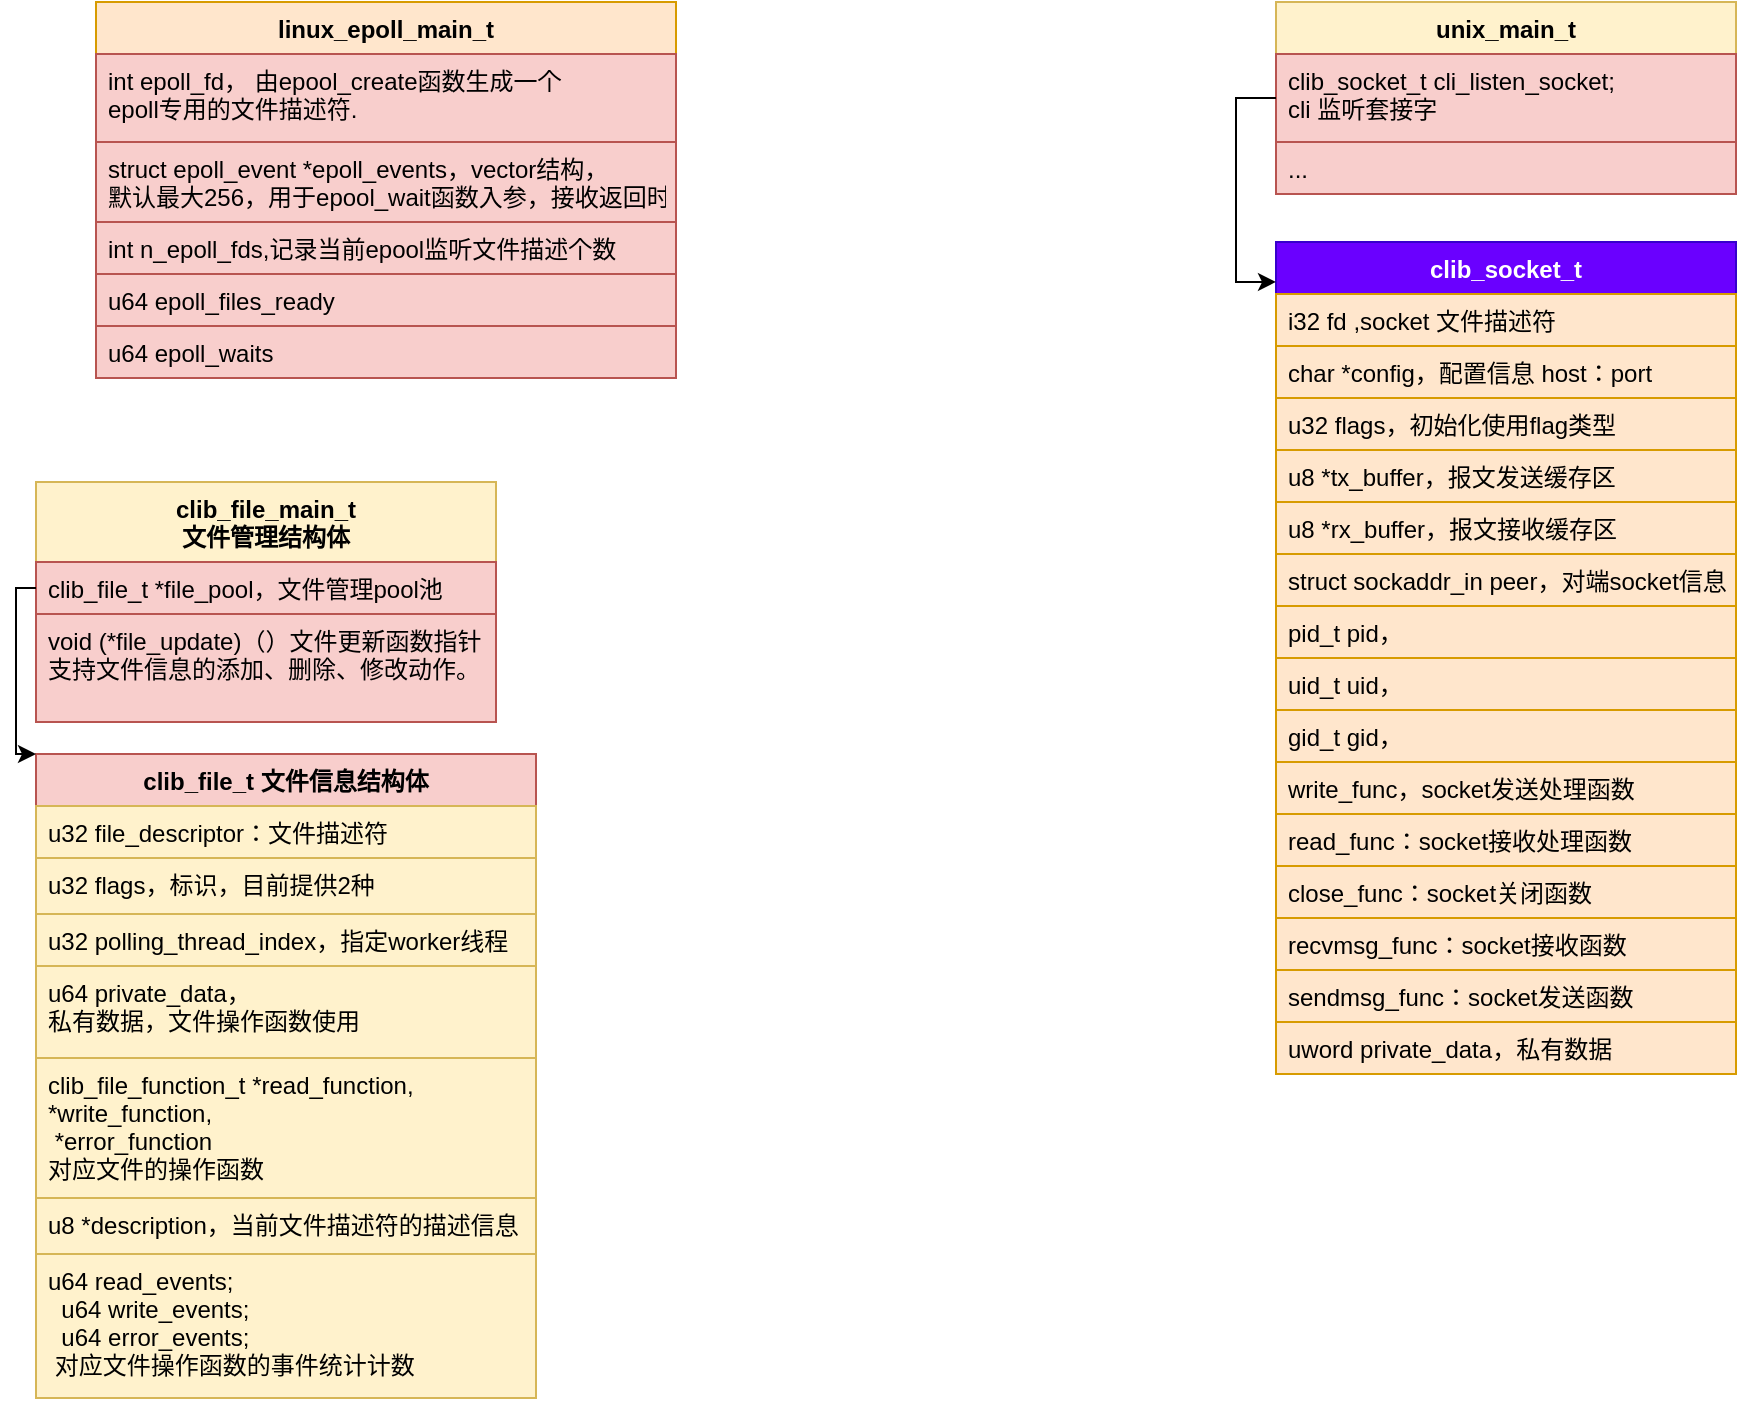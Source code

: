 <mxfile version="14.6.12" type="github">
  <diagram name="Page-1" id="e7e014a7-5840-1c2e-5031-d8a46d1fe8dd">
    <mxGraphModel dx="782" dy="381" grid="1" gridSize="10" guides="1" tooltips="1" connect="1" arrows="1" fold="1" page="1" pageScale="1" pageWidth="1169" pageHeight="826" background="#ffffff" math="0" shadow="0">
      <root>
        <mxCell id="0" />
        <mxCell id="1" parent="0" />
        <mxCell id="sHo7rCu5BnpLvMFZvAdc-41" value="clib_socket_t&#xa;" style="swimlane;fontStyle=1;align=center;verticalAlign=top;childLayout=stackLayout;horizontal=1;startSize=26;horizontalStack=0;resizeParent=1;resizeParentMax=0;resizeLast=0;collapsible=1;marginBottom=0;fillColor=#6a00ff;strokeColor=#3700CC;fontColor=#ffffff;" parent="1" vertex="1">
          <mxGeometry x="640" y="180" width="230" height="416" as="geometry" />
        </mxCell>
        <mxCell id="sHo7rCu5BnpLvMFZvAdc-42" value="i32 fd ,socket 文件描述符" style="text;strokeColor=#d79b00;fillColor=#ffe6cc;align=left;verticalAlign=top;spacingLeft=4;spacingRight=4;overflow=hidden;rotatable=0;points=[[0,0.5],[1,0.5]];portConstraint=eastwest;" parent="sHo7rCu5BnpLvMFZvAdc-41" vertex="1">
          <mxGeometry y="26" width="230" height="26" as="geometry" />
        </mxCell>
        <mxCell id="sHo7rCu5BnpLvMFZvAdc-44" value="char *config，配置信息 host：port" style="text;strokeColor=#d79b00;fillColor=#ffe6cc;align=left;verticalAlign=top;spacingLeft=4;spacingRight=4;overflow=hidden;rotatable=0;points=[[0,0.5],[1,0.5]];portConstraint=eastwest;" parent="sHo7rCu5BnpLvMFZvAdc-41" vertex="1">
          <mxGeometry y="52" width="230" height="26" as="geometry" />
        </mxCell>
        <mxCell id="sHo7rCu5BnpLvMFZvAdc-45" value="u32 flags，初始化使用flag类型" style="text;fillColor=#ffe6cc;align=left;verticalAlign=top;spacingLeft=4;spacingRight=4;overflow=hidden;rotatable=0;points=[[0,0.5],[1,0.5]];portConstraint=eastwest;strokeColor=#d79b00;" parent="sHo7rCu5BnpLvMFZvAdc-41" vertex="1">
          <mxGeometry y="78" width="230" height="26" as="geometry" />
        </mxCell>
        <mxCell id="sHo7rCu5BnpLvMFZvAdc-46" value="u8 *tx_buffer，报文发送缓存区" style="text;fillColor=#ffe6cc;align=left;verticalAlign=top;spacingLeft=4;spacingRight=4;overflow=hidden;rotatable=0;points=[[0,0.5],[1,0.5]];portConstraint=eastwest;strokeColor=#d79b00;" parent="sHo7rCu5BnpLvMFZvAdc-41" vertex="1">
          <mxGeometry y="104" width="230" height="26" as="geometry" />
        </mxCell>
        <mxCell id="sHo7rCu5BnpLvMFZvAdc-47" value="u8 *rx_buffer，报文接收缓存区" style="text;fillColor=#ffe6cc;align=left;verticalAlign=top;spacingLeft=4;spacingRight=4;overflow=hidden;rotatable=0;points=[[0,0.5],[1,0.5]];portConstraint=eastwest;strokeColor=#d79b00;" parent="sHo7rCu5BnpLvMFZvAdc-41" vertex="1">
          <mxGeometry y="130" width="230" height="26" as="geometry" />
        </mxCell>
        <mxCell id="sHo7rCu5BnpLvMFZvAdc-48" value="struct sockaddr_in peer，对端socket信息" style="text;fillColor=#ffe6cc;align=left;verticalAlign=top;spacingLeft=4;spacingRight=4;overflow=hidden;rotatable=0;points=[[0,0.5],[1,0.5]];portConstraint=eastwest;strokeColor=#d79b00;" parent="sHo7rCu5BnpLvMFZvAdc-41" vertex="1">
          <mxGeometry y="156" width="230" height="26" as="geometry" />
        </mxCell>
        <mxCell id="sHo7rCu5BnpLvMFZvAdc-49" value="pid_t pid，" style="text;fillColor=#ffe6cc;align=left;verticalAlign=top;spacingLeft=4;spacingRight=4;overflow=hidden;rotatable=0;points=[[0,0.5],[1,0.5]];portConstraint=eastwest;strokeColor=#d79b00;" parent="sHo7rCu5BnpLvMFZvAdc-41" vertex="1">
          <mxGeometry y="182" width="230" height="26" as="geometry" />
        </mxCell>
        <mxCell id="sHo7rCu5BnpLvMFZvAdc-50" value="uid_t uid，" style="text;fillColor=#ffe6cc;align=left;verticalAlign=top;spacingLeft=4;spacingRight=4;overflow=hidden;rotatable=0;points=[[0,0.5],[1,0.5]];portConstraint=eastwest;strokeColor=#d79b00;" parent="sHo7rCu5BnpLvMFZvAdc-41" vertex="1">
          <mxGeometry y="208" width="230" height="26" as="geometry" />
        </mxCell>
        <mxCell id="sHo7rCu5BnpLvMFZvAdc-51" value="gid_t gid，" style="text;fillColor=#ffe6cc;align=left;verticalAlign=top;spacingLeft=4;spacingRight=4;overflow=hidden;rotatable=0;points=[[0,0.5],[1,0.5]];portConstraint=eastwest;strokeColor=#d79b00;" parent="sHo7rCu5BnpLvMFZvAdc-41" vertex="1">
          <mxGeometry y="234" width="230" height="26" as="geometry" />
        </mxCell>
        <mxCell id="sHo7rCu5BnpLvMFZvAdc-52" value="write_func，socket发送处理函数" style="text;fillColor=#ffe6cc;align=left;verticalAlign=top;spacingLeft=4;spacingRight=4;overflow=hidden;rotatable=0;points=[[0,0.5],[1,0.5]];portConstraint=eastwest;strokeColor=#d79b00;" parent="sHo7rCu5BnpLvMFZvAdc-41" vertex="1">
          <mxGeometry y="260" width="230" height="26" as="geometry" />
        </mxCell>
        <mxCell id="sHo7rCu5BnpLvMFZvAdc-53" value="read_func：socket接收处理函数" style="text;fillColor=#ffe6cc;align=left;verticalAlign=top;spacingLeft=4;spacingRight=4;overflow=hidden;rotatable=0;points=[[0,0.5],[1,0.5]];portConstraint=eastwest;strokeColor=#d79b00;" parent="sHo7rCu5BnpLvMFZvAdc-41" vertex="1">
          <mxGeometry y="286" width="230" height="26" as="geometry" />
        </mxCell>
        <mxCell id="sHo7rCu5BnpLvMFZvAdc-54" value="close_func：socket关闭函数" style="text;fillColor=#ffe6cc;align=left;verticalAlign=top;spacingLeft=4;spacingRight=4;overflow=hidden;rotatable=0;points=[[0,0.5],[1,0.5]];portConstraint=eastwest;strokeColor=#d79b00;" parent="sHo7rCu5BnpLvMFZvAdc-41" vertex="1">
          <mxGeometry y="312" width="230" height="26" as="geometry" />
        </mxCell>
        <mxCell id="sHo7rCu5BnpLvMFZvAdc-55" value="recvmsg_func：socket接收函数" style="text;fillColor=#ffe6cc;align=left;verticalAlign=top;spacingLeft=4;spacingRight=4;overflow=hidden;rotatable=0;points=[[0,0.5],[1,0.5]];portConstraint=eastwest;strokeColor=#d79b00;" parent="sHo7rCu5BnpLvMFZvAdc-41" vertex="1">
          <mxGeometry y="338" width="230" height="26" as="geometry" />
        </mxCell>
        <mxCell id="sHo7rCu5BnpLvMFZvAdc-56" value="sendmsg_func：socket发送函数" style="text;fillColor=#ffe6cc;align=left;verticalAlign=top;spacingLeft=4;spacingRight=4;overflow=hidden;rotatable=0;points=[[0,0.5],[1,0.5]];portConstraint=eastwest;strokeColor=#d79b00;" parent="sHo7rCu5BnpLvMFZvAdc-41" vertex="1">
          <mxGeometry y="364" width="230" height="26" as="geometry" />
        </mxCell>
        <mxCell id="sHo7rCu5BnpLvMFZvAdc-57" value="uword private_data，私有数据" style="text;strokeColor=#d79b00;fillColor=#ffe6cc;align=left;verticalAlign=top;spacingLeft=4;spacingRight=4;overflow=hidden;rotatable=0;points=[[0,0.5],[1,0.5]];portConstraint=eastwest;" parent="sHo7rCu5BnpLvMFZvAdc-41" vertex="1">
          <mxGeometry y="390" width="230" height="26" as="geometry" />
        </mxCell>
        <mxCell id="TibwtfmMf2A8SIVAAXav-1" value="linux_epoll_main_t" style="swimlane;fontStyle=1;align=center;verticalAlign=top;childLayout=stackLayout;horizontal=1;startSize=26;horizontalStack=0;resizeParent=1;resizeParentMax=0;resizeLast=0;collapsible=1;marginBottom=0;fillColor=#ffe6cc;strokeColor=#d79b00;" vertex="1" parent="1">
          <mxGeometry x="50" y="60" width="290" height="188" as="geometry" />
        </mxCell>
        <mxCell id="TibwtfmMf2A8SIVAAXav-2" value="int epoll_fd， 由epool_create函数生成一个&#xa;epoll专用的文件描述符." style="text;strokeColor=#b85450;fillColor=#f8cecc;align=left;verticalAlign=top;spacingLeft=4;spacingRight=4;overflow=hidden;rotatable=0;points=[[0,0.5],[1,0.5]];portConstraint=eastwest;" vertex="1" parent="TibwtfmMf2A8SIVAAXav-1">
          <mxGeometry y="26" width="290" height="44" as="geometry" />
        </mxCell>
        <mxCell id="TibwtfmMf2A8SIVAAXav-4" value="struct epoll_event *epoll_events，vector结构，&#xa;默认最大256，用于epool_wait函数入参，接收返回时间" style="text;strokeColor=#b85450;fillColor=#f8cecc;align=left;verticalAlign=top;spacingLeft=4;spacingRight=4;overflow=hidden;rotatable=0;points=[[0,0.5],[1,0.5]];portConstraint=eastwest;" vertex="1" parent="TibwtfmMf2A8SIVAAXav-1">
          <mxGeometry y="70" width="290" height="40" as="geometry" />
        </mxCell>
        <mxCell id="TibwtfmMf2A8SIVAAXav-5" value="int n_epoll_fds,记录当前epool监听文件描述个数" style="text;fillColor=#f8cecc;align=left;verticalAlign=top;spacingLeft=4;spacingRight=4;overflow=hidden;rotatable=0;points=[[0,0.5],[1,0.5]];portConstraint=eastwest;strokeColor=#b85450;" vertex="1" parent="TibwtfmMf2A8SIVAAXav-1">
          <mxGeometry y="110" width="290" height="26" as="geometry" />
        </mxCell>
        <mxCell id="TibwtfmMf2A8SIVAAXav-6" value="u64 epoll_files_ready" style="text;fillColor=#f8cecc;align=left;verticalAlign=top;spacingLeft=4;spacingRight=4;overflow=hidden;rotatable=0;points=[[0,0.5],[1,0.5]];portConstraint=eastwest;strokeColor=#b85450;" vertex="1" parent="TibwtfmMf2A8SIVAAXav-1">
          <mxGeometry y="136" width="290" height="26" as="geometry" />
        </mxCell>
        <mxCell id="TibwtfmMf2A8SIVAAXav-7" value="u64 epoll_waits" style="text;fillColor=#f8cecc;align=left;verticalAlign=top;spacingLeft=4;spacingRight=4;overflow=hidden;rotatable=0;points=[[0,0.5],[1,0.5]];portConstraint=eastwest;strokeColor=#b85450;" vertex="1" parent="TibwtfmMf2A8SIVAAXav-1">
          <mxGeometry y="162" width="290" height="26" as="geometry" />
        </mxCell>
        <mxCell id="TibwtfmMf2A8SIVAAXav-9" value="clib_file_main_t&#xa;文件管理结构体" style="swimlane;fontStyle=1;align=center;verticalAlign=top;childLayout=stackLayout;horizontal=1;startSize=40;horizontalStack=0;resizeParent=1;resizeParentMax=0;resizeLast=0;collapsible=1;marginBottom=0;strokeColor=#d6b656;fillColor=#fff2cc;" vertex="1" parent="1">
          <mxGeometry x="20" y="300" width="230" height="120" as="geometry" />
        </mxCell>
        <mxCell id="TibwtfmMf2A8SIVAAXav-10" value="clib_file_t *file_pool，文件管理pool池" style="text;strokeColor=#b85450;fillColor=#f8cecc;align=left;verticalAlign=top;spacingLeft=4;spacingRight=4;overflow=hidden;rotatable=0;points=[[0,0.5],[1,0.5]];portConstraint=eastwest;" vertex="1" parent="TibwtfmMf2A8SIVAAXav-9">
          <mxGeometry y="40" width="230" height="26" as="geometry" />
        </mxCell>
        <mxCell id="TibwtfmMf2A8SIVAAXav-12" value="void (*file_update)（）文件更新函数指针&#xa;支持文件信息的添加、删除、修改动作。" style="text;strokeColor=#b85450;fillColor=#f8cecc;align=left;verticalAlign=top;spacingLeft=4;spacingRight=4;overflow=hidden;rotatable=0;points=[[0,0.5],[1,0.5]];portConstraint=eastwest;" vertex="1" parent="TibwtfmMf2A8SIVAAXav-9">
          <mxGeometry y="66" width="230" height="54" as="geometry" />
        </mxCell>
        <mxCell id="TibwtfmMf2A8SIVAAXav-14" value="clib_file_t 文件信息结构体" style="swimlane;fontStyle=1;align=center;verticalAlign=top;childLayout=stackLayout;horizontal=1;startSize=26;horizontalStack=0;resizeParent=1;resizeParentMax=0;resizeLast=0;collapsible=1;marginBottom=0;strokeColor=#b85450;fillColor=#f8cecc;" vertex="1" parent="1">
          <mxGeometry x="20" y="436" width="250" height="322" as="geometry" />
        </mxCell>
        <mxCell id="TibwtfmMf2A8SIVAAXav-15" value="u32 file_descriptor：文件描述符" style="text;strokeColor=#d6b656;fillColor=#fff2cc;align=left;verticalAlign=top;spacingLeft=4;spacingRight=4;overflow=hidden;rotatable=0;points=[[0,0.5],[1,0.5]];portConstraint=eastwest;" vertex="1" parent="TibwtfmMf2A8SIVAAXav-14">
          <mxGeometry y="26" width="250" height="26" as="geometry" />
        </mxCell>
        <mxCell id="TibwtfmMf2A8SIVAAXav-17" value="u32 flags，标识，目前提供2种" style="text;strokeColor=#d6b656;fillColor=#fff2cc;align=left;verticalAlign=top;spacingLeft=4;spacingRight=4;overflow=hidden;rotatable=0;points=[[0,0.5],[1,0.5]];portConstraint=eastwest;" vertex="1" parent="TibwtfmMf2A8SIVAAXav-14">
          <mxGeometry y="52" width="250" height="28" as="geometry" />
        </mxCell>
        <mxCell id="TibwtfmMf2A8SIVAAXav-18" value="u32 polling_thread_index，指定worker线程" style="text;fillColor=#fff2cc;align=left;verticalAlign=top;spacingLeft=4;spacingRight=4;overflow=hidden;rotatable=0;points=[[0,0.5],[1,0.5]];portConstraint=eastwest;strokeColor=#d6b656;" vertex="1" parent="TibwtfmMf2A8SIVAAXav-14">
          <mxGeometry y="80" width="250" height="26" as="geometry" />
        </mxCell>
        <mxCell id="TibwtfmMf2A8SIVAAXav-19" value="u64 private_data，&#xa;私有数据，文件操作函数使用" style="text;fillColor=#fff2cc;align=left;verticalAlign=top;spacingLeft=4;spacingRight=4;overflow=hidden;rotatable=0;points=[[0,0.5],[1,0.5]];portConstraint=eastwest;strokeColor=#d6b656;" vertex="1" parent="TibwtfmMf2A8SIVAAXav-14">
          <mxGeometry y="106" width="250" height="46" as="geometry" />
        </mxCell>
        <mxCell id="TibwtfmMf2A8SIVAAXav-20" value="clib_file_function_t *read_function, &#xa;*write_function,&#xa; *error_function&#xa;对应文件的操作函数" style="text;fillColor=#fff2cc;align=left;verticalAlign=top;spacingLeft=4;spacingRight=4;overflow=hidden;rotatable=0;points=[[0,0.5],[1,0.5]];portConstraint=eastwest;strokeColor=#d6b656;" vertex="1" parent="TibwtfmMf2A8SIVAAXav-14">
          <mxGeometry y="152" width="250" height="70" as="geometry" />
        </mxCell>
        <mxCell id="TibwtfmMf2A8SIVAAXav-21" value="u8 *description，当前文件描述符的描述信息" style="text;fillColor=#fff2cc;align=left;verticalAlign=top;spacingLeft=4;spacingRight=4;overflow=hidden;rotatable=0;points=[[0,0.5],[1,0.5]];portConstraint=eastwest;strokeColor=#d6b656;" vertex="1" parent="TibwtfmMf2A8SIVAAXav-14">
          <mxGeometry y="222" width="250" height="28" as="geometry" />
        </mxCell>
        <mxCell id="TibwtfmMf2A8SIVAAXav-22" value="u64 read_events;&#xa;  u64 write_events;&#xa;  u64 error_events;&#xa; 对应文件操作函数的事件统计计数" style="text;fillColor=#fff2cc;align=left;verticalAlign=top;spacingLeft=4;spacingRight=4;overflow=hidden;rotatable=0;points=[[0,0.5],[1,0.5]];portConstraint=eastwest;strokeColor=#d6b656;" vertex="1" parent="TibwtfmMf2A8SIVAAXav-14">
          <mxGeometry y="250" width="250" height="72" as="geometry" />
        </mxCell>
        <mxCell id="TibwtfmMf2A8SIVAAXav-23" style="edgeStyle=orthogonalEdgeStyle;rounded=0;orthogonalLoop=1;jettySize=auto;html=1;exitX=0;exitY=0.5;exitDx=0;exitDy=0;entryX=0;entryY=0;entryDx=0;entryDy=0;" edge="1" parent="1" source="TibwtfmMf2A8SIVAAXav-10" target="TibwtfmMf2A8SIVAAXav-14">
          <mxGeometry relative="1" as="geometry">
            <Array as="points">
              <mxPoint x="10" y="353" />
              <mxPoint x="10" y="436" />
            </Array>
          </mxGeometry>
        </mxCell>
        <mxCell id="TibwtfmMf2A8SIVAAXav-24" value="unix_main_t" style="swimlane;fontStyle=1;align=center;verticalAlign=top;childLayout=stackLayout;horizontal=1;startSize=26;horizontalStack=0;resizeParent=1;resizeParentMax=0;resizeLast=0;collapsible=1;marginBottom=0;strokeColor=#d6b656;fillColor=#fff2cc;" vertex="1" parent="1">
          <mxGeometry x="640" y="60" width="230" height="96" as="geometry" />
        </mxCell>
        <mxCell id="TibwtfmMf2A8SIVAAXav-25" value="clib_socket_t cli_listen_socket;&#xa;cli 监听套接字" style="text;strokeColor=#b85450;fillColor=#f8cecc;align=left;verticalAlign=top;spacingLeft=4;spacingRight=4;overflow=hidden;rotatable=0;points=[[0,0.5],[1,0.5]];portConstraint=eastwest;" vertex="1" parent="TibwtfmMf2A8SIVAAXav-24">
          <mxGeometry y="26" width="230" height="44" as="geometry" />
        </mxCell>
        <mxCell id="TibwtfmMf2A8SIVAAXav-27" value="..." style="text;strokeColor=#b85450;fillColor=#f8cecc;align=left;verticalAlign=top;spacingLeft=4;spacingRight=4;overflow=hidden;rotatable=0;points=[[0,0.5],[1,0.5]];portConstraint=eastwest;" vertex="1" parent="TibwtfmMf2A8SIVAAXav-24">
          <mxGeometry y="70" width="230" height="26" as="geometry" />
        </mxCell>
        <mxCell id="TibwtfmMf2A8SIVAAXav-28" style="edgeStyle=orthogonalEdgeStyle;rounded=0;orthogonalLoop=1;jettySize=auto;html=1;exitX=0;exitY=0.5;exitDx=0;exitDy=0;entryX=0;entryY=0.048;entryDx=0;entryDy=0;entryPerimeter=0;" edge="1" parent="1" source="TibwtfmMf2A8SIVAAXav-25" target="sHo7rCu5BnpLvMFZvAdc-41">
          <mxGeometry relative="1" as="geometry" />
        </mxCell>
      </root>
    </mxGraphModel>
  </diagram>
</mxfile>
